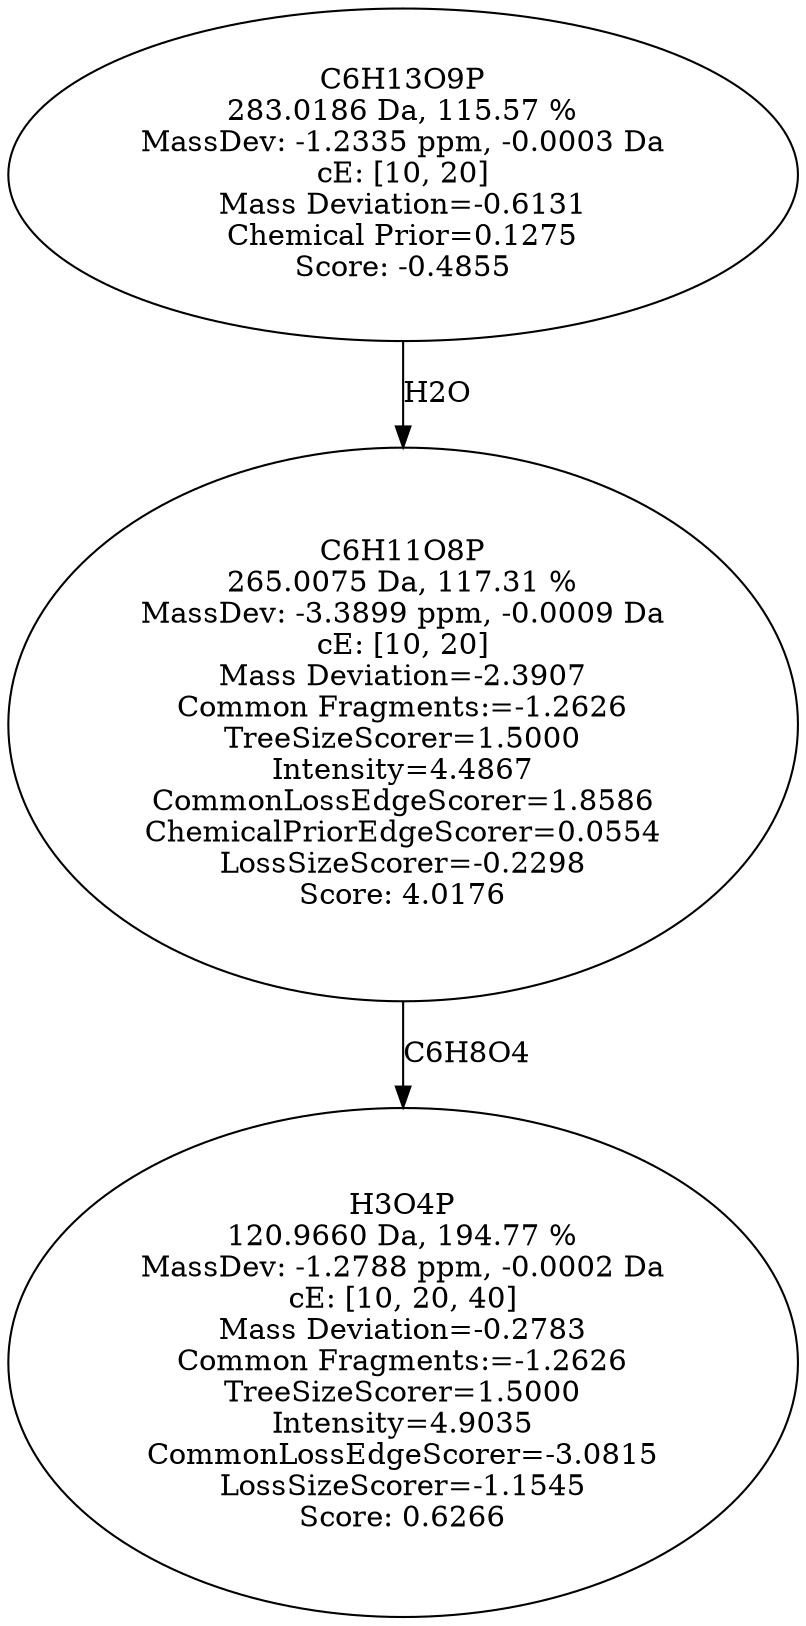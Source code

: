 strict digraph {
v1 [label="H3O4P\n120.9660 Da, 194.77 %\nMassDev: -1.2788 ppm, -0.0002 Da\ncE: [10, 20, 40]\nMass Deviation=-0.2783\nCommon Fragments:=-1.2626\nTreeSizeScorer=1.5000\nIntensity=4.9035\nCommonLossEdgeScorer=-3.0815\nLossSizeScorer=-1.1545\nScore: 0.6266"];
v2 [label="C6H11O8P\n265.0075 Da, 117.31 %\nMassDev: -3.3899 ppm, -0.0009 Da\ncE: [10, 20]\nMass Deviation=-2.3907\nCommon Fragments:=-1.2626\nTreeSizeScorer=1.5000\nIntensity=4.4867\nCommonLossEdgeScorer=1.8586\nChemicalPriorEdgeScorer=0.0554\nLossSizeScorer=-0.2298\nScore: 4.0176"];
v3 [label="C6H13O9P\n283.0186 Da, 115.57 %\nMassDev: -1.2335 ppm, -0.0003 Da\ncE: [10, 20]\nMass Deviation=-0.6131\nChemical Prior=0.1275\nScore: -0.4855"];
v2 -> v1 [label="C6H8O4"];
v3 -> v2 [label="H2O"];
}
